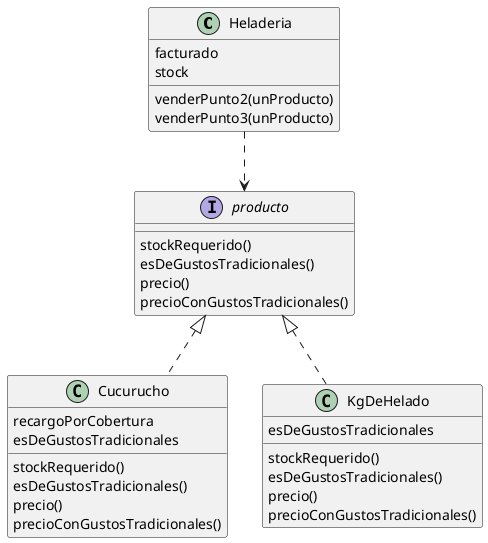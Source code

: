 @startuml diagrama

Class Heladeria {
    facturado
    stock 

    venderPunto2(unProducto)
    venderPunto3(unProducto)
}

interface producto {
    stockRequerido()
    esDeGustosTradicionales() 
    precio()
    precioConGustosTradicionales()
}

Class Cucurucho {
    recargoPorCobertura
    esDeGustosTradicionales

    stockRequerido()
    esDeGustosTradicionales() 
    precio()
    precioConGustosTradicionales()
}

Class KgDeHelado {
    esDeGustosTradicionales

    stockRequerido()
    esDeGustosTradicionales() 
    precio()
    precioConGustosTradicionales()
}

Heladeria ..> producto
Cucurucho .u.|> producto
KgDeHelado .u.|> producto

@enduml